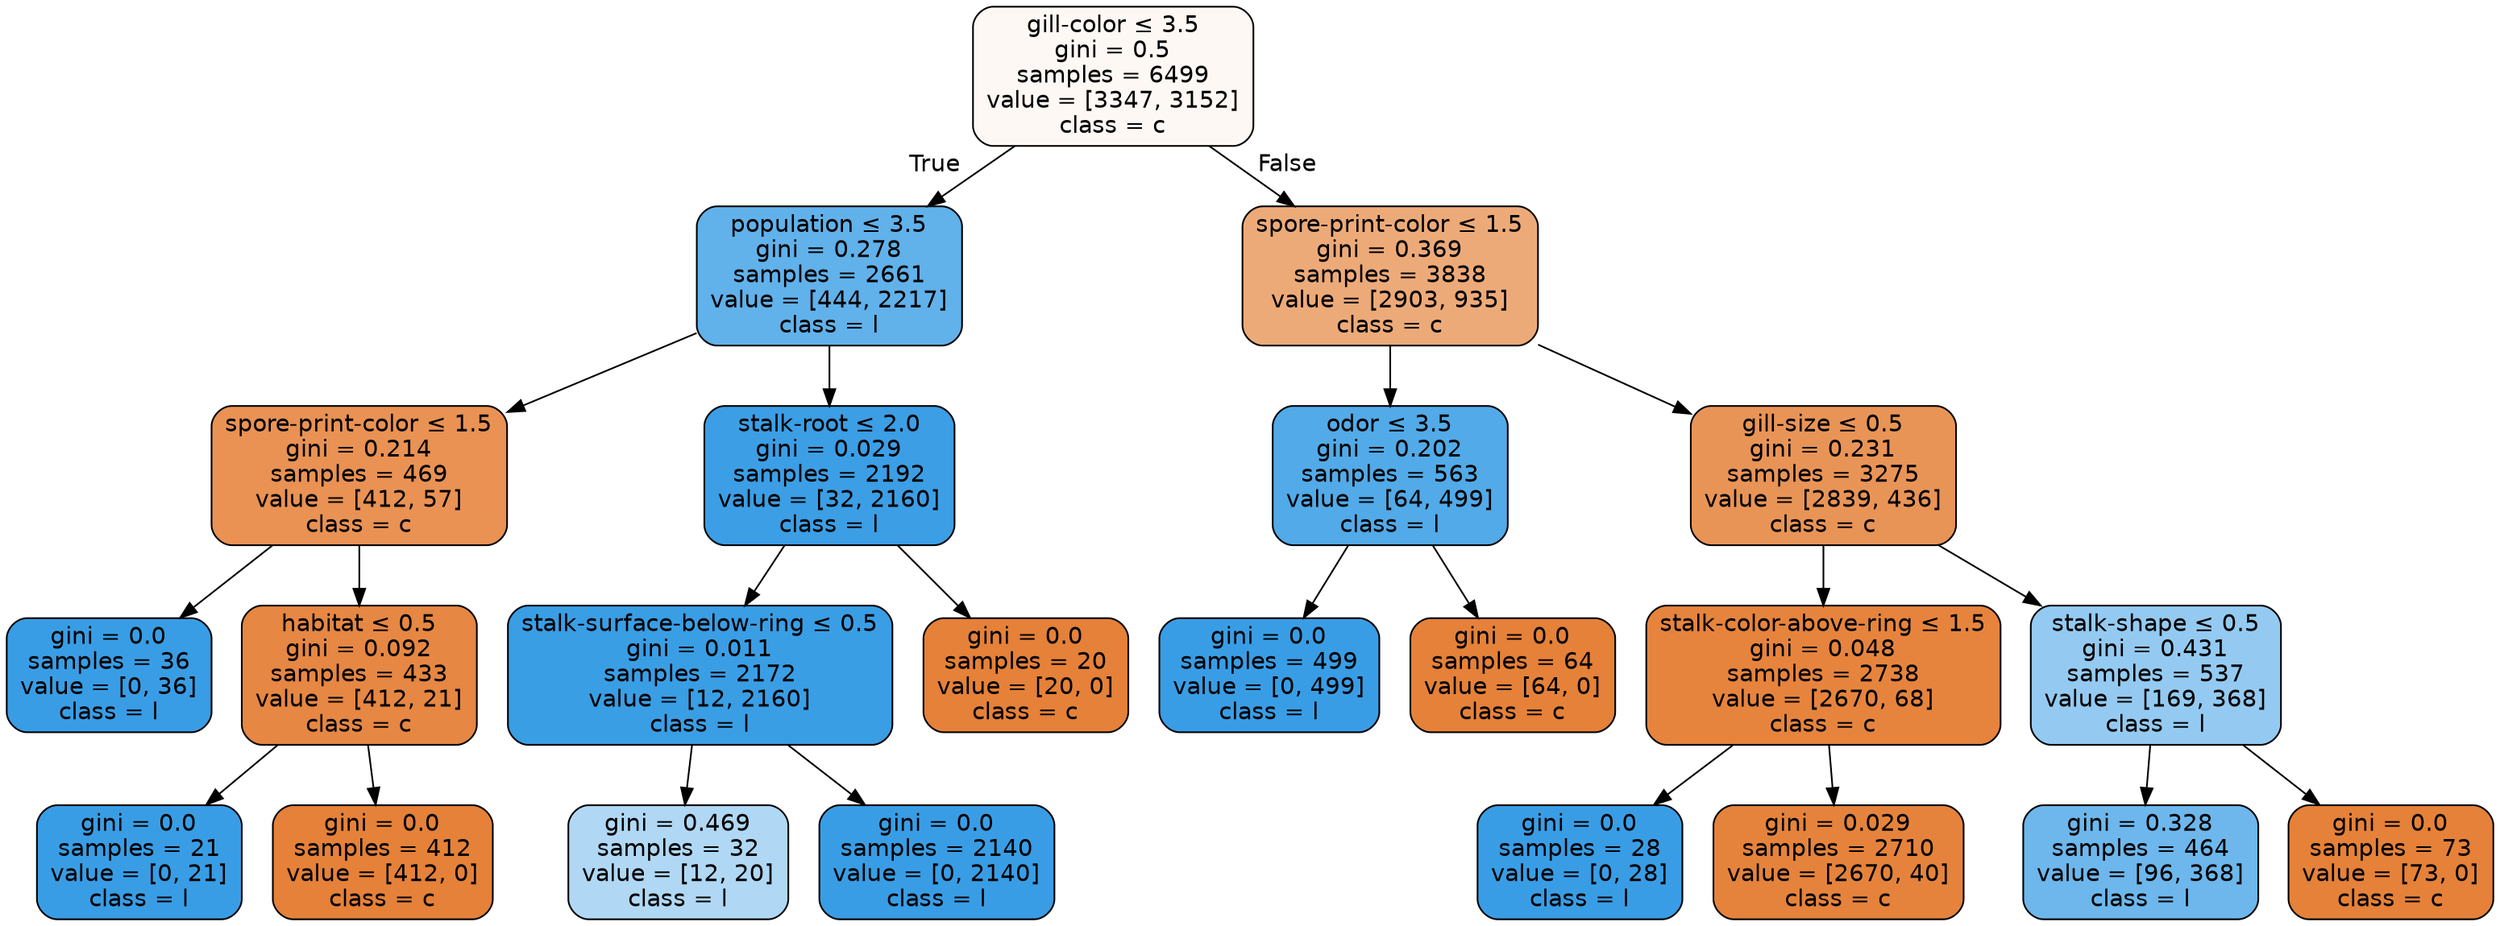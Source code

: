 digraph Tree {
node [shape=box, style="filled, rounded", color="black", fontname=helvetica] ;
edge [fontname=helvetica] ;
0 [label=<gill-color &le; 3.5<br/>gini = 0.5<br/>samples = 6499<br/>value = [3347, 3152]<br/>class = c>, fillcolor="#fdf8f3"] ;
1 [label=<population &le; 3.5<br/>gini = 0.278<br/>samples = 2661<br/>value = [444, 2217]<br/>class = l>, fillcolor="#61b1ea"] ;
0 -> 1 [labeldistance=2.5, labelangle=45, headlabel="True"] ;
2 [label=<spore-print-color &le; 1.5<br/>gini = 0.214<br/>samples = 469<br/>value = [412, 57]<br/>class = c>, fillcolor="#e99254"] ;
1 -> 2 ;
3 [label=<gini = 0.0<br/>samples = 36<br/>value = [0, 36]<br/>class = l>, fillcolor="#399de5"] ;
2 -> 3 ;
4 [label=<habitat &le; 0.5<br/>gini = 0.092<br/>samples = 433<br/>value = [412, 21]<br/>class = c>, fillcolor="#e68743"] ;
2 -> 4 ;
5 [label=<gini = 0.0<br/>samples = 21<br/>value = [0, 21]<br/>class = l>, fillcolor="#399de5"] ;
4 -> 5 ;
6 [label=<gini = 0.0<br/>samples = 412<br/>value = [412, 0]<br/>class = c>, fillcolor="#e58139"] ;
4 -> 6 ;
7 [label=<stalk-root &le; 2.0<br/>gini = 0.029<br/>samples = 2192<br/>value = [32, 2160]<br/>class = l>, fillcolor="#3c9ee5"] ;
1 -> 7 ;
8 [label=<stalk-surface-below-ring &le; 0.5<br/>gini = 0.011<br/>samples = 2172<br/>value = [12, 2160]<br/>class = l>, fillcolor="#3a9ee5"] ;
7 -> 8 ;
9 [label=<gini = 0.469<br/>samples = 32<br/>value = [12, 20]<br/>class = l>, fillcolor="#b0d8f5"] ;
8 -> 9 ;
10 [label=<gini = 0.0<br/>samples = 2140<br/>value = [0, 2140]<br/>class = l>, fillcolor="#399de5"] ;
8 -> 10 ;
11 [label=<gini = 0.0<br/>samples = 20<br/>value = [20, 0]<br/>class = c>, fillcolor="#e58139"] ;
7 -> 11 ;
12 [label=<spore-print-color &le; 1.5<br/>gini = 0.369<br/>samples = 3838<br/>value = [2903, 935]<br/>class = c>, fillcolor="#edaa79"] ;
0 -> 12 [labeldistance=2.5, labelangle=-45, headlabel="False"] ;
13 [label=<odor &le; 3.5<br/>gini = 0.202<br/>samples = 563<br/>value = [64, 499]<br/>class = l>, fillcolor="#52aae8"] ;
12 -> 13 ;
14 [label=<gini = 0.0<br/>samples = 499<br/>value = [0, 499]<br/>class = l>, fillcolor="#399de5"] ;
13 -> 14 ;
15 [label=<gini = 0.0<br/>samples = 64<br/>value = [64, 0]<br/>class = c>, fillcolor="#e58139"] ;
13 -> 15 ;
16 [label=<gill-size &le; 0.5<br/>gini = 0.231<br/>samples = 3275<br/>value = [2839, 436]<br/>class = c>, fillcolor="#e99457"] ;
12 -> 16 ;
17 [label=<stalk-color-above-ring &le; 1.5<br/>gini = 0.048<br/>samples = 2738<br/>value = [2670, 68]<br/>class = c>, fillcolor="#e6843e"] ;
16 -> 17 ;
18 [label=<gini = 0.0<br/>samples = 28<br/>value = [0, 28]<br/>class = l>, fillcolor="#399de5"] ;
17 -> 18 ;
19 [label=<gini = 0.029<br/>samples = 2710<br/>value = [2670, 40]<br/>class = c>, fillcolor="#e5833c"] ;
17 -> 19 ;
20 [label=<stalk-shape &le; 0.5<br/>gini = 0.431<br/>samples = 537<br/>value = [169, 368]<br/>class = l>, fillcolor="#94caf1"] ;
16 -> 20 ;
21 [label=<gini = 0.328<br/>samples = 464<br/>value = [96, 368]<br/>class = l>, fillcolor="#6db7ec"] ;
20 -> 21 ;
22 [label=<gini = 0.0<br/>samples = 73<br/>value = [73, 0]<br/>class = c>, fillcolor="#e58139"] ;
20 -> 22 ;
}
